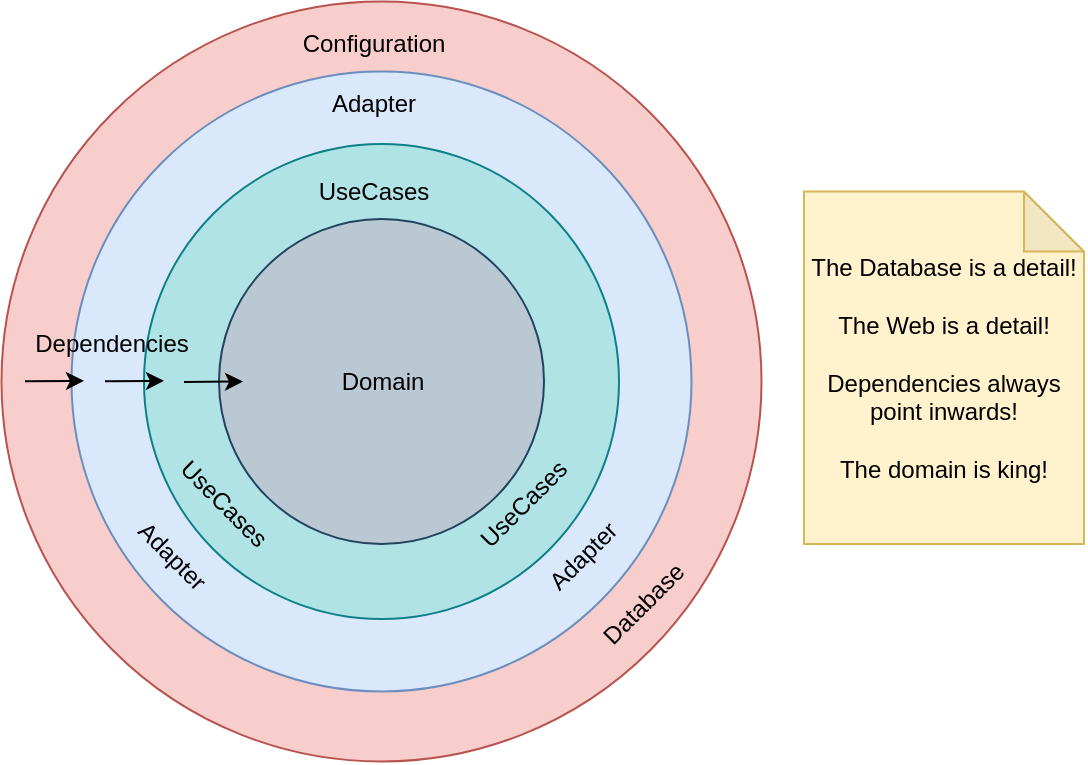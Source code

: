 <mxfile version="14.5.10" type="device"><diagram id="mVnxJY2e6V51BqTP9fkl" name="Page-1"><mxGraphModel dx="2000" dy="1194" grid="1" gridSize="10" guides="1" tooltips="1" connect="1" arrows="1" fold="1" page="1" pageScale="1" pageWidth="827" pageHeight="1169" math="0" shadow="0"><root><mxCell id="0"/><mxCell id="1" parent="0"/><mxCell id="Poet3Y7BcYKau0CiTjqq-1" value="" style="ellipse;whiteSpace=wrap;html=1;aspect=fixed;fillColor=#f8cecc;strokeColor=#b85450;" parent="1" vertex="1"><mxGeometry x="198.75" y="108.75" width="380" height="380" as="geometry"/></mxCell><mxCell id="Poet3Y7BcYKau0CiTjqq-2" value="" style="ellipse;whiteSpace=wrap;html=1;aspect=fixed;fillColor=#dae8fc;strokeColor=#6c8ebf;" parent="1" vertex="1"><mxGeometry x="233.75" y="143.75" width="310" height="310" as="geometry"/></mxCell><mxCell id="Poet3Y7BcYKau0CiTjqq-3" value="" style="ellipse;whiteSpace=wrap;html=1;aspect=fixed;fillColor=#b0e3e6;strokeColor=#0e8088;" parent="1" vertex="1"><mxGeometry x="270" y="180" width="237.5" height="237.5" as="geometry"/></mxCell><mxCell id="Poet3Y7BcYKau0CiTjqq-4" value="Domain" style="ellipse;whiteSpace=wrap;html=1;aspect=fixed;fillColor=#bac8d3;strokeColor=#23445d;" parent="1" vertex="1"><mxGeometry x="307.5" y="217.5" width="162.5" height="162.5" as="geometry"/></mxCell><mxCell id="Poet3Y7BcYKau0CiTjqq-5" value="UseCases" style="text;html=1;strokeColor=none;fillColor=none;align=center;verticalAlign=middle;whiteSpace=wrap;rounded=0;rotation=-45;" parent="1" vertex="1"><mxGeometry x="440" y="350" width="40" height="20" as="geometry"/></mxCell><mxCell id="Poet3Y7BcYKau0CiTjqq-6" value="UseCases" style="text;html=1;strokeColor=none;fillColor=none;align=center;verticalAlign=middle;whiteSpace=wrap;rounded=0;rotation=45;" parent="1" vertex="1"><mxGeometry x="290" y="350" width="40" height="20" as="geometry"/></mxCell><mxCell id="Poet3Y7BcYKau0CiTjqq-7" value="UseCases" style="text;html=1;strokeColor=none;fillColor=none;align=center;verticalAlign=middle;whiteSpace=wrap;rounded=0;" parent="1" vertex="1"><mxGeometry x="365" y="193.75" width="40" height="20" as="geometry"/></mxCell><mxCell id="Poet3Y7BcYKau0CiTjqq-8" value="Adapter" style="text;html=1;strokeColor=none;fillColor=none;align=center;verticalAlign=middle;whiteSpace=wrap;rounded=0;rotation=-45;" parent="1" vertex="1"><mxGeometry x="470" y="376.25" width="40" height="20" as="geometry"/></mxCell><mxCell id="Poet3Y7BcYKau0CiTjqq-9" value="Adapter" style="text;html=1;strokeColor=none;fillColor=none;align=center;verticalAlign=middle;whiteSpace=wrap;rounded=0;rotation=45;" parent="1" vertex="1"><mxGeometry x="263.75" y="376.25" width="40" height="20" as="geometry"/></mxCell><mxCell id="Poet3Y7BcYKau0CiTjqq-10" value="Adapter" style="text;html=1;strokeColor=none;fillColor=none;align=center;verticalAlign=middle;whiteSpace=wrap;rounded=0;" parent="1" vertex="1"><mxGeometry x="365" y="150" width="40" height="20" as="geometry"/></mxCell><mxCell id="Poet3Y7BcYKau0CiTjqq-11" value="" style="endArrow=classic;html=1;" parent="1" edge="1"><mxGeometry width="50" height="50" relative="1" as="geometry"><mxPoint x="290" y="299" as="sourcePoint"/><mxPoint x="319.5" y="298.75" as="targetPoint"/></mxGeometry></mxCell><mxCell id="Poet3Y7BcYKau0CiTjqq-16" value="Configuration" style="text;html=1;strokeColor=none;fillColor=none;align=center;verticalAlign=middle;whiteSpace=wrap;rounded=0;" parent="1" vertex="1"><mxGeometry x="365" y="120" width="40" height="20" as="geometry"/></mxCell><mxCell id="Poet3Y7BcYKau0CiTjqq-17" value="Database" style="text;html=1;strokeColor=none;fillColor=none;align=center;verticalAlign=middle;whiteSpace=wrap;rounded=0;rotation=-45;" parent="1" vertex="1"><mxGeometry x="500" y="400" width="40" height="20" as="geometry"/></mxCell><mxCell id="Poet3Y7BcYKau0CiTjqq-19" value="Dependencies" style="text;html=1;strokeColor=none;fillColor=none;align=center;verticalAlign=middle;whiteSpace=wrap;rounded=0;" parent="1" vertex="1"><mxGeometry x="233.75" y="270" width="40" height="20" as="geometry"/></mxCell><mxCell id="Poet3Y7BcYKau0CiTjqq-20" value="" style="endArrow=classic;html=1;" parent="1" edge="1"><mxGeometry width="50" height="50" relative="1" as="geometry"><mxPoint x="250.5" y="298.66" as="sourcePoint"/><mxPoint x="280.0" y="298.41" as="targetPoint"/></mxGeometry></mxCell><mxCell id="Poet3Y7BcYKau0CiTjqq-21" value="" style="endArrow=classic;html=1;" parent="1" edge="1"><mxGeometry width="50" height="50" relative="1" as="geometry"><mxPoint x="210.5" y="298.66" as="sourcePoint"/><mxPoint x="240.0" y="298.41" as="targetPoint"/></mxGeometry></mxCell><mxCell id="Poet3Y7BcYKau0CiTjqq-22" value="The Database is a detail!&lt;br&gt;&lt;br&gt;The Web is a detail!&lt;br&gt;&lt;br&gt;Dependencies always&lt;br&gt;point inwards!&lt;br&gt;&lt;br&gt;The domain is king!" style="shape=note;whiteSpace=wrap;html=1;backgroundOutline=1;darkOpacity=0.05;fillColor=#fff2cc;strokeColor=#d6b656;" parent="1" vertex="1"><mxGeometry x="600" y="203.75" width="140" height="176.25" as="geometry"/></mxCell></root></mxGraphModel></diagram></mxfile>